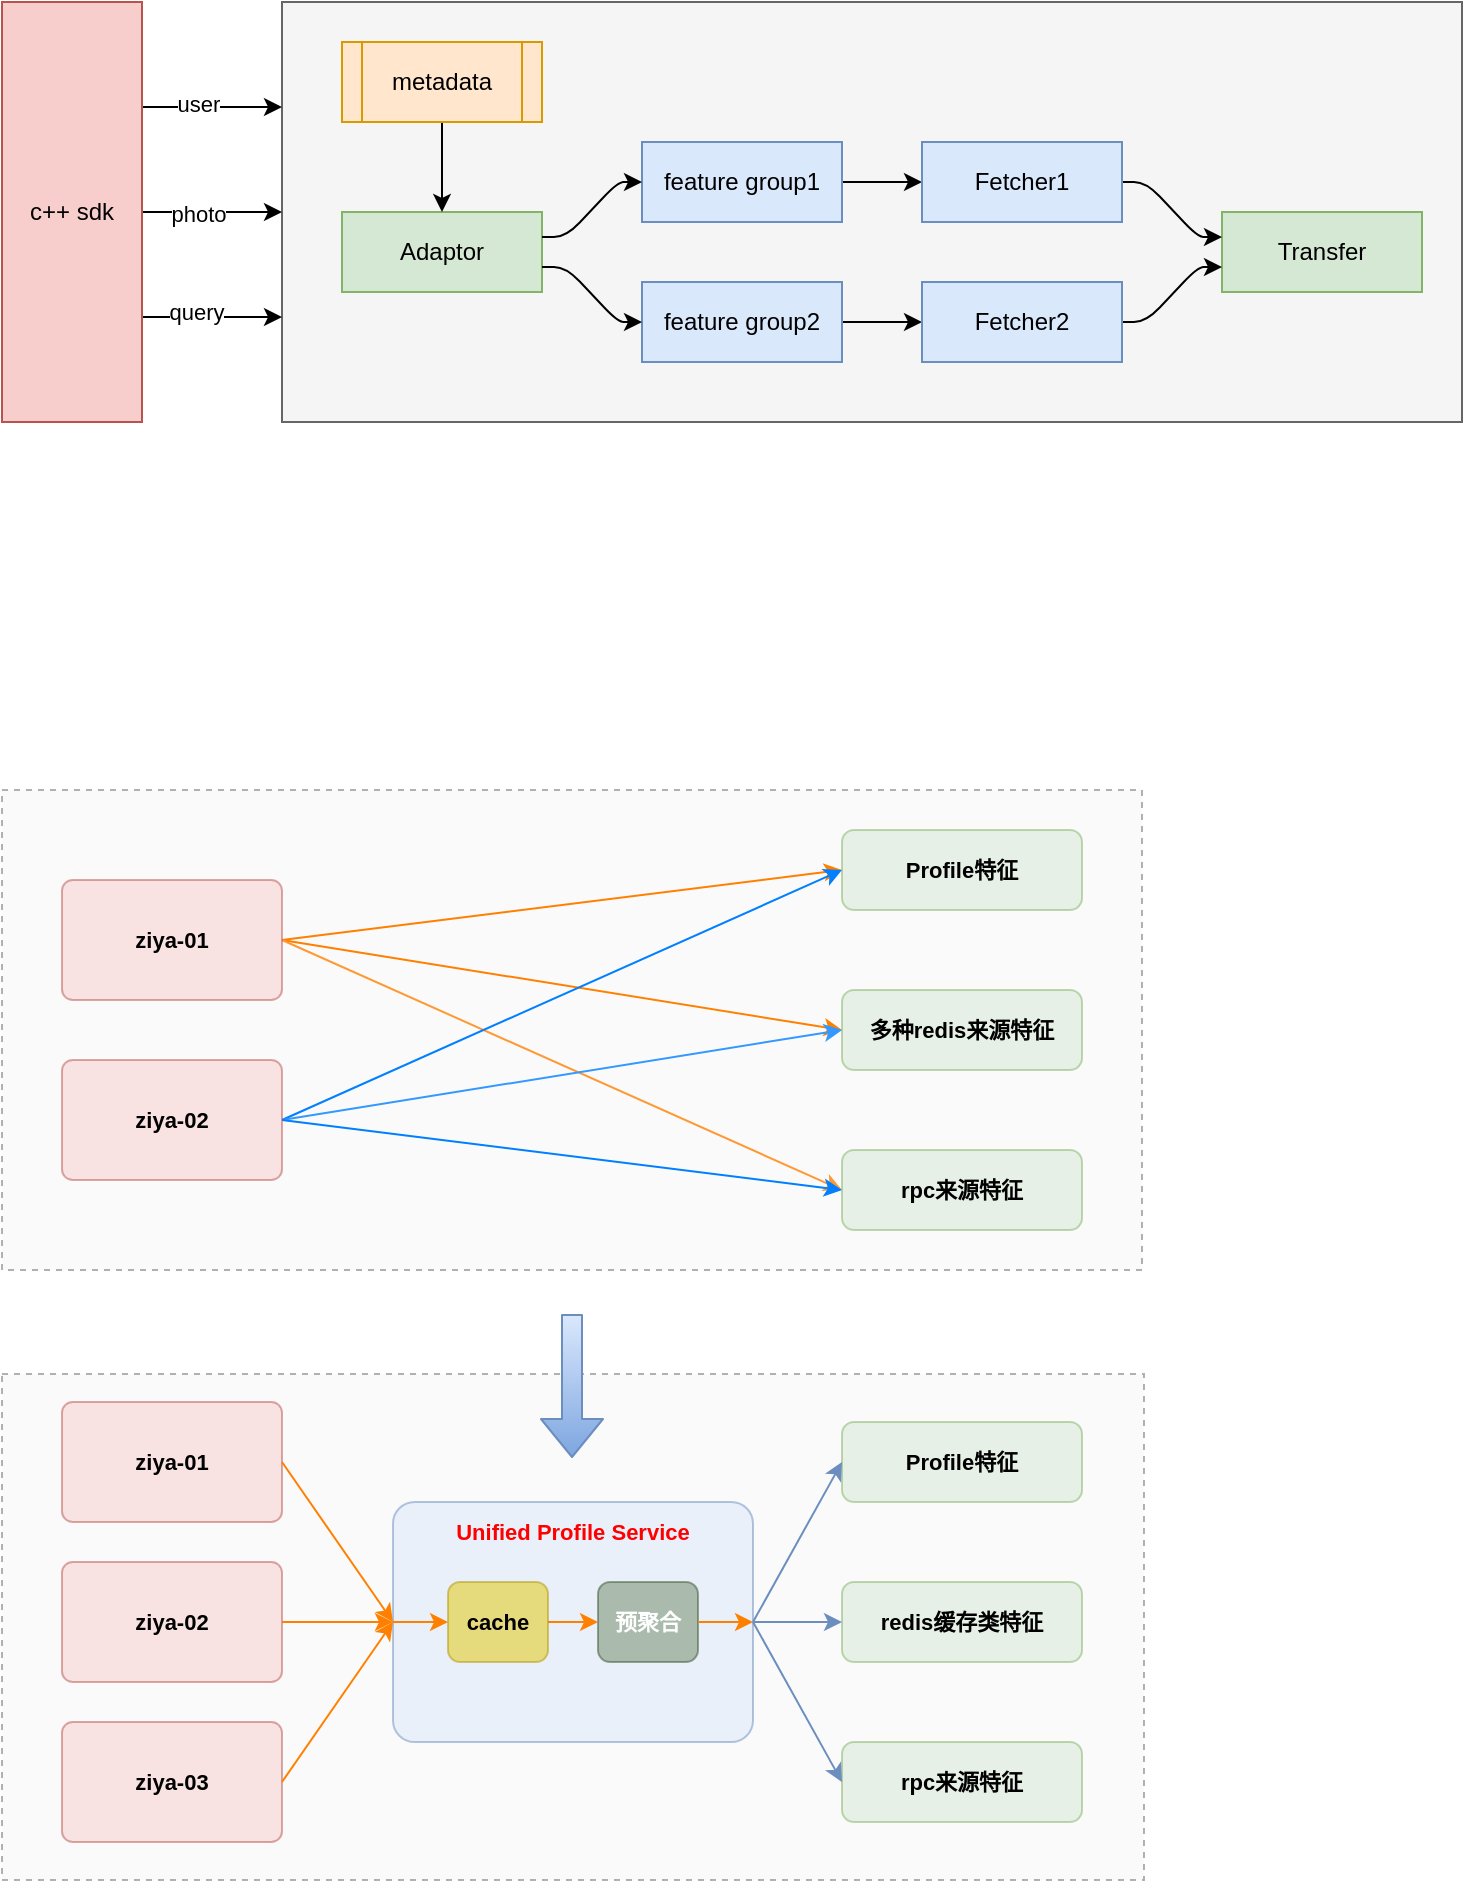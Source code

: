 <mxfile>
    <diagram id="f52rihW0sQ8i86ak_IPI" name="第 1 页">
        <mxGraphModel dx="2013" dy="1416" grid="0" gridSize="10" guides="1" tooltips="1" connect="1" arrows="1" fold="1" page="0" pageScale="1" pageWidth="827" pageHeight="1169" math="0" shadow="0">
            <root>
                <mxCell id="0"/>
                <mxCell id="1" parent="0"/>
                <mxCell id="136" value="" style="rounded=0;whiteSpace=wrap;html=1;fillColor=#f5f5f5;strokeColor=#666666;fontColor=#333333;" parent="1" vertex="1">
                    <mxGeometry x="160" y="330" width="590" height="210" as="geometry"/>
                </mxCell>
                <mxCell id="105" value="Adaptor" style="whiteSpace=wrap;html=1;fillColor=#d5e8d4;strokeColor=#82b366;" parent="1" vertex="1">
                    <mxGeometry x="190" y="435" width="100" height="40" as="geometry"/>
                </mxCell>
                <mxCell id="124" value="" style="edgeStyle=none;html=1;" parent="1" source="106" target="123" edge="1">
                    <mxGeometry relative="1" as="geometry"/>
                </mxCell>
                <mxCell id="106" value="feature group1" style="whiteSpace=wrap;html=1;fillColor=#dae8fc;strokeColor=#6c8ebf;" parent="1" vertex="1">
                    <mxGeometry x="340" y="400" width="100" height="40" as="geometry"/>
                </mxCell>
                <mxCell id="107" value="" style="html=1;rounded=1;curved=0;sourcePerimeterSpacing=0;targetPerimeterSpacing=0;startSize=6;endSize=6;noEdgeStyle=1;orthogonal=1;" parent="1" source="105" target="106" edge="1">
                    <mxGeometry relative="1" as="geometry">
                        <Array as="points">
                            <mxPoint x="302" y="447.5"/>
                            <mxPoint x="328" y="420"/>
                        </Array>
                    </mxGeometry>
                </mxCell>
                <mxCell id="126" value="" style="edgeStyle=none;html=1;" parent="1" source="108" target="125" edge="1">
                    <mxGeometry relative="1" as="geometry"/>
                </mxCell>
                <mxCell id="108" value="feature group2" style="whiteSpace=wrap;html=1;fillColor=#dae8fc;strokeColor=#6c8ebf;" parent="1" vertex="1">
                    <mxGeometry x="340" y="470" width="100" height="40" as="geometry"/>
                </mxCell>
                <mxCell id="109" value="" style="html=1;rounded=1;curved=0;sourcePerimeterSpacing=0;targetPerimeterSpacing=0;startSize=6;endSize=6;noEdgeStyle=1;orthogonal=1;" parent="1" source="105" target="108" edge="1">
                    <mxGeometry relative="1" as="geometry">
                        <Array as="points">
                            <mxPoint x="302" y="462.5"/>
                            <mxPoint x="328" y="490"/>
                        </Array>
                    </mxGeometry>
                </mxCell>
                <mxCell id="117" value="Transfer" style="whiteSpace=wrap;html=1;fillColor=#d5e8d4;strokeColor=#82b366;" parent="1" vertex="1">
                    <mxGeometry x="630" y="435" width="100" height="40" as="geometry"/>
                </mxCell>
                <mxCell id="118" value="" style="html=1;rounded=1;curved=0;sourcePerimeterSpacing=0;targetPerimeterSpacing=0;startSize=6;endSize=6;noEdgeStyle=1;orthogonal=1;" parent="1" target="117" edge="1">
                    <mxGeometry relative="1" as="geometry">
                        <Array as="points">
                            <mxPoint x="592" y="420"/>
                            <mxPoint x="618" y="447.5"/>
                        </Array>
                        <mxPoint x="580" y="420" as="sourcePoint"/>
                    </mxGeometry>
                </mxCell>
                <mxCell id="119" value="" style="html=1;rounded=1;curved=0;sourcePerimeterSpacing=0;targetPerimeterSpacing=0;startSize=6;endSize=6;noEdgeStyle=1;orthogonal=1;" parent="1" target="117" edge="1">
                    <mxGeometry relative="1" as="geometry">
                        <Array as="points">
                            <mxPoint x="592" y="490"/>
                            <mxPoint x="618" y="462.5"/>
                        </Array>
                        <mxPoint x="580" y="490" as="sourcePoint"/>
                    </mxGeometry>
                </mxCell>
                <mxCell id="123" value="Fetcher1" style="whiteSpace=wrap;html=1;fillColor=#dae8fc;strokeColor=#6c8ebf;" parent="1" vertex="1">
                    <mxGeometry x="480" y="400" width="100" height="40" as="geometry"/>
                </mxCell>
                <mxCell id="125" value="Fetcher2" style="whiteSpace=wrap;html=1;fillColor=#dae8fc;strokeColor=#6c8ebf;" parent="1" vertex="1">
                    <mxGeometry x="480" y="470" width="100" height="40" as="geometry"/>
                </mxCell>
                <mxCell id="128" style="edgeStyle=none;html=1;exitX=0.5;exitY=1;exitDx=0;exitDy=0;entryX=0.5;entryY=0;entryDx=0;entryDy=0;" parent="1" source="127" target="105" edge="1">
                    <mxGeometry relative="1" as="geometry"/>
                </mxCell>
                <mxCell id="127" value="metadata" style="shape=process;whiteSpace=wrap;html=1;backgroundOutline=1;fillColor=#ffe6cc;strokeColor=#d79b00;" parent="1" vertex="1">
                    <mxGeometry x="190" y="350" width="100" height="40" as="geometry"/>
                </mxCell>
                <mxCell id="137" style="edgeStyle=none;html=1;exitX=1;exitY=0.25;exitDx=0;exitDy=0;entryX=0;entryY=0.25;entryDx=0;entryDy=0;" parent="1" source="129" target="136" edge="1">
                    <mxGeometry relative="1" as="geometry"/>
                </mxCell>
                <mxCell id="141" value="user" style="edgeLabel;html=1;align=center;verticalAlign=middle;resizable=0;points=[];" parent="137" vertex="1" connectable="0">
                    <mxGeometry x="-0.2" y="-1" relative="1" as="geometry">
                        <mxPoint y="-3" as="offset"/>
                    </mxGeometry>
                </mxCell>
                <mxCell id="138" style="edgeStyle=none;html=1;exitX=1;exitY=0.5;exitDx=0;exitDy=0;entryX=0;entryY=0.5;entryDx=0;entryDy=0;" parent="1" source="129" target="136" edge="1">
                    <mxGeometry relative="1" as="geometry"/>
                </mxCell>
                <mxCell id="142" value="photo" style="edgeLabel;html=1;align=center;verticalAlign=middle;resizable=0;points=[];" parent="138" vertex="1" connectable="0">
                    <mxGeometry x="-0.2" y="-1" relative="1" as="geometry">
                        <mxPoint as="offset"/>
                    </mxGeometry>
                </mxCell>
                <mxCell id="140" style="edgeStyle=none;html=1;exitX=1;exitY=0.75;exitDx=0;exitDy=0;entryX=0;entryY=0.75;entryDx=0;entryDy=0;" parent="1" source="129" target="136" edge="1">
                    <mxGeometry relative="1" as="geometry"/>
                </mxCell>
                <mxCell id="143" value="query" style="edgeLabel;html=1;align=center;verticalAlign=middle;resizable=0;points=[];" parent="140" vertex="1" connectable="0">
                    <mxGeometry x="-0.233" y="4" relative="1" as="geometry">
                        <mxPoint y="1" as="offset"/>
                    </mxGeometry>
                </mxCell>
                <mxCell id="129" value="c++ sdk" style="whiteSpace=wrap;html=1;fillColor=#f8cecc;strokeColor=#b85450;" parent="1" vertex="1">
                    <mxGeometry x="20" y="330" width="70" height="210" as="geometry"/>
                </mxCell>
                <mxCell id="144" value="" style="rounded=0;whiteSpace=wrap;html=1;fontSize=11;opacity=50;fontStyle=1;fillColor=#f5f5f5;strokeColor=#666666;fontColor=#333333;dashed=1;" vertex="1" parent="1">
                    <mxGeometry x="20" y="724" width="570" height="240" as="geometry"/>
                </mxCell>
                <mxCell id="146" value="Profile特征" style="rounded=1;whiteSpace=wrap;html=1;fontSize=11;opacity=50;fontStyle=1;fillColor=#d5e8d4;strokeColor=#82b366;" vertex="1" parent="1">
                    <mxGeometry x="440" y="744" width="120" height="40" as="geometry"/>
                </mxCell>
                <mxCell id="147" value="多种redis来源特征" style="rounded=1;whiteSpace=wrap;html=1;fontSize=11;opacity=50;fontStyle=1;fillColor=#d5e8d4;strokeColor=#82b366;" vertex="1" parent="1">
                    <mxGeometry x="440" y="824" width="120" height="40" as="geometry"/>
                </mxCell>
                <mxCell id="148" value="rpc来源特征" style="rounded=1;whiteSpace=wrap;html=1;fontSize=11;opacity=50;fontStyle=1;fillColor=#d5e8d4;strokeColor=#82b366;" vertex="1" parent="1">
                    <mxGeometry x="440" y="904" width="120" height="40" as="geometry"/>
                </mxCell>
                <mxCell id="149" value="" style="endArrow=classic;html=1;rounded=0;strokeColor=#FF8000;fontSize=11;fontColor=#000000;fillColor=#FFCCCC;exitX=1;exitY=0.5;exitDx=0;exitDy=0;entryX=0;entryY=0.5;entryDx=0;entryDy=0;fontStyle=1" edge="1" parent="1" source="178" target="146">
                    <mxGeometry width="50" height="50" relative="1" as="geometry">
                        <mxPoint x="190" y="794.0" as="sourcePoint"/>
                        <mxPoint x="290" y="794" as="targetPoint"/>
                    </mxGeometry>
                </mxCell>
                <mxCell id="150" value="" style="endArrow=classic;html=1;rounded=0;strokeColor=#FF8000;fontSize=11;fontColor=#000000;fillColor=#FFCCCC;entryX=0;entryY=0.5;entryDx=0;entryDy=0;exitX=1;exitY=0.5;exitDx=0;exitDy=0;fontStyle=1" edge="1" parent="1" source="178" target="147">
                    <mxGeometry width="50" height="50" relative="1" as="geometry">
                        <mxPoint x="190" y="794.0" as="sourcePoint"/>
                        <mxPoint x="120" y="834" as="targetPoint"/>
                    </mxGeometry>
                </mxCell>
                <mxCell id="151" value="" style="endArrow=classic;html=1;rounded=0;strokeColor=#FF9933;fontSize=11;fontColor=#000000;fillColor=#FFCCCC;exitX=1;exitY=0.5;exitDx=0;exitDy=0;entryX=0;entryY=0.5;entryDx=0;entryDy=0;fontStyle=1" edge="1" parent="1" source="178" target="148">
                    <mxGeometry width="50" height="50" relative="1" as="geometry">
                        <mxPoint x="190" y="794.0" as="sourcePoint"/>
                        <mxPoint x="270" y="1044" as="targetPoint"/>
                    </mxGeometry>
                </mxCell>
                <mxCell id="152" value="" style="rounded=0;whiteSpace=wrap;html=1;fontSize=11;opacity=50;fontStyle=1;fillColor=#f5f5f5;strokeColor=#666666;fontColor=#333333;dashed=1;" vertex="1" parent="1">
                    <mxGeometry x="20" y="1016" width="571" height="253" as="geometry"/>
                </mxCell>
                <mxCell id="153" value="" style="rounded=1;whiteSpace=wrap;html=1;fontSize=11;opacity=50;arcSize=9;fillColor=#dae8fc;strokeColor=#6c8ebf;fontStyle=1" vertex="1" parent="1">
                    <mxGeometry x="215.5" y="1080" width="180" height="120" as="geometry"/>
                </mxCell>
                <mxCell id="154" value="Profile特征" style="rounded=1;whiteSpace=wrap;html=1;fontSize=11;opacity=50;fontStyle=1;fillColor=#d5e8d4;strokeColor=#82b366;" vertex="1" parent="1">
                    <mxGeometry x="440" y="1040" width="120" height="40" as="geometry"/>
                </mxCell>
                <mxCell id="155" value="redis缓存类特征" style="rounded=1;whiteSpace=wrap;html=1;fontSize=11;opacity=50;fontStyle=1;fillColor=#d5e8d4;strokeColor=#82b366;" vertex="1" parent="1">
                    <mxGeometry x="440" y="1120" width="120" height="40" as="geometry"/>
                </mxCell>
                <mxCell id="156" value="rpc来源特征" style="rounded=1;whiteSpace=wrap;html=1;fontSize=11;opacity=50;fontStyle=1;fillColor=#d5e8d4;strokeColor=#82b366;" vertex="1" parent="1">
                    <mxGeometry x="440" y="1200" width="120" height="40" as="geometry"/>
                </mxCell>
                <mxCell id="157" value="" style="endArrow=classic;html=1;rounded=0;strokeColor=#6c8ebf;fontSize=11;fontColor=#007FFF;fillColor=#dae8fc;exitX=1;exitY=0.5;exitDx=0;exitDy=0;entryX=0;entryY=0.5;entryDx=0;entryDy=0;fontStyle=1" edge="1" parent="1" source="153" target="154">
                    <mxGeometry width="50" height="50" relative="1" as="geometry">
                        <mxPoint x="400" y="1150" as="sourcePoint"/>
                        <mxPoint x="450" y="1100" as="targetPoint"/>
                    </mxGeometry>
                </mxCell>
                <mxCell id="158" value="" style="endArrow=classic;html=1;rounded=0;strokeColor=#6c8ebf;fontSize=11;fontColor=#000000;fillColor=#dae8fc;entryX=0;entryY=0.5;entryDx=0;entryDy=0;exitX=1;exitY=0.5;exitDx=0;exitDy=0;fontStyle=1" edge="1" parent="1" source="153" target="155">
                    <mxGeometry width="50" height="50" relative="1" as="geometry">
                        <mxPoint x="230" y="1190" as="sourcePoint"/>
                        <mxPoint x="280" y="1140" as="targetPoint"/>
                    </mxGeometry>
                </mxCell>
                <mxCell id="159" value="" style="endArrow=classic;html=1;rounded=0;strokeColor=#6c8ebf;fontSize=11;fontColor=#000000;fillColor=#dae8fc;exitX=1;exitY=0.5;exitDx=0;exitDy=0;entryX=0;entryY=0.5;entryDx=0;entryDy=0;fontStyle=1" edge="1" parent="1" source="153" target="156">
                    <mxGeometry width="50" height="50" relative="1" as="geometry">
                        <mxPoint x="380" y="1400" as="sourcePoint"/>
                        <mxPoint x="430" y="1350" as="targetPoint"/>
                    </mxGeometry>
                </mxCell>
                <mxCell id="161" value="" style="endArrow=classic;html=1;rounded=0;strokeColor=#007FFF;fontSize=11;fontColor=#000000;fillColor=#FFCCCC;entryX=0;entryY=0.5;entryDx=0;entryDy=0;fontStyle=1;exitX=1;exitY=0.5;exitDx=0;exitDy=0;" edge="1" parent="1" target="146" source="179">
                    <mxGeometry width="50" height="50" relative="1" as="geometry">
                        <mxPoint x="190" y="894" as="sourcePoint"/>
                        <mxPoint x="240" y="844" as="targetPoint"/>
                    </mxGeometry>
                </mxCell>
                <mxCell id="162" value="" style="endArrow=classic;html=1;rounded=0;strokeColor=#3399FF;fontSize=11;fontColor=#000000;fillColor=#FFCCCC;exitX=1;exitY=0.5;exitDx=0;exitDy=0;entryX=0;entryY=0.5;entryDx=0;entryDy=0;fontStyle=1" edge="1" parent="1" source="179" target="147">
                    <mxGeometry width="50" height="50" relative="1" as="geometry">
                        <mxPoint x="190" y="894.0" as="sourcePoint"/>
                        <mxPoint x="260" y="1044" as="targetPoint"/>
                    </mxGeometry>
                </mxCell>
                <mxCell id="163" value="" style="endArrow=classic;html=1;rounded=0;strokeColor=#007FFF;fontSize=11;fontColor=#000000;fillColor=#FFCCCC;fontStyle=1;entryX=0;entryY=0.5;entryDx=0;entryDy=0;exitX=1;exitY=0.5;exitDx=0;exitDy=0;" edge="1" parent="1" source="179" target="148">
                    <mxGeometry width="50" height="50" relative="1" as="geometry">
                        <mxPoint x="190" y="894" as="sourcePoint"/>
                        <mxPoint x="310" y="924" as="targetPoint"/>
                    </mxGeometry>
                </mxCell>
                <mxCell id="165" value="cache" style="rounded=1;whiteSpace=wrap;html=1;fontSize=11;opacity=50;fillColor=#e3c800;strokeColor=#B09500;fontColor=#000000;fontStyle=1" vertex="1" parent="1">
                    <mxGeometry x="243" y="1120" width="50" height="40" as="geometry"/>
                </mxCell>
                <mxCell id="166" value="预聚合" style="rounded=1;whiteSpace=wrap;html=1;fontSize=11;opacity=50;fillColor=#6d8764;strokeColor=#3A5431;fontColor=#ffffff;fontStyle=1" vertex="1" parent="1">
                    <mxGeometry x="318" y="1120" width="50" height="40" as="geometry"/>
                </mxCell>
                <mxCell id="167" value="" style="endArrow=classic;html=1;rounded=0;strokeColor=#FF8000;fontSize=11;fontColor=#000000;fillColor=#FFCCCC;exitX=0;exitY=0.5;exitDx=0;exitDy=0;entryX=0;entryY=0.5;entryDx=0;entryDy=0;fontStyle=1" edge="1" parent="1" source="153" target="165">
                    <mxGeometry width="50" height="50" relative="1" as="geometry">
                        <mxPoint x="225.5" y="1230" as="sourcePoint"/>
                        <mxPoint x="275.5" y="1180" as="targetPoint"/>
                    </mxGeometry>
                </mxCell>
                <mxCell id="168" value="" style="endArrow=classic;html=1;rounded=0;strokeColor=#FF8000;fontSize=11;fontColor=#000000;fillColor=#FFCCCC;entryX=0;entryY=0.5;entryDx=0;entryDy=0;fontStyle=1;exitX=1;exitY=0.5;exitDx=0;exitDy=0;" edge="1" parent="1" target="166" source="165">
                    <mxGeometry width="50" height="50" relative="1" as="geometry">
                        <mxPoint x="300" y="1140" as="sourcePoint"/>
                        <mxPoint x="305.5" y="1141" as="targetPoint"/>
                    </mxGeometry>
                </mxCell>
                <mxCell id="169" value="" style="endArrow=classic;html=1;rounded=0;strokeColor=#FF8000;fontSize=11;fontColor=#000000;fillColor=#FFCCCC;exitX=1;exitY=0.5;exitDx=0;exitDy=0;entryX=1;entryY=0.5;entryDx=0;entryDy=0;fontStyle=1" edge="1" parent="1" source="166" target="153">
                    <mxGeometry width="50" height="50" relative="1" as="geometry">
                        <mxPoint x="295.5" y="1151" as="sourcePoint"/>
                        <mxPoint x="315.5" y="1151" as="targetPoint"/>
                    </mxGeometry>
                </mxCell>
                <mxCell id="170" value="Unified Profile Service" style="text;html=1;strokeColor=none;fillColor=none;align=center;verticalAlign=middle;whiteSpace=wrap;rounded=0;fontSize=11;fontColor=#FF0000;opacity=50;fontStyle=1" vertex="1" parent="1">
                    <mxGeometry x="243" y="1080" width="125" height="30" as="geometry"/>
                </mxCell>
                <mxCell id="171" value="ziya-01" style="rounded=1;whiteSpace=wrap;html=1;fontSize=11;opacity=50;arcSize=9;fontStyle=1;fillColor=#f8cecc;strokeColor=#b85450;" vertex="1" parent="1">
                    <mxGeometry x="50" y="1030" width="110" height="60" as="geometry"/>
                </mxCell>
                <mxCell id="172" value="ziya-02" style="rounded=1;whiteSpace=wrap;html=1;fontSize=11;opacity=50;arcSize=9;fontStyle=1;fillColor=#f8cecc;strokeColor=#b85450;" vertex="1" parent="1">
                    <mxGeometry x="50" y="1110" width="110" height="60" as="geometry"/>
                </mxCell>
                <mxCell id="173" value="ziya-03" style="rounded=1;whiteSpace=wrap;html=1;fontSize=11;opacity=50;arcSize=9;fontStyle=1;fillColor=#f8cecc;strokeColor=#b85450;" vertex="1" parent="1">
                    <mxGeometry x="50" y="1190" width="110" height="60" as="geometry"/>
                </mxCell>
                <mxCell id="174" value="" style="endArrow=classic;html=1;rounded=0;strokeColor=#FF8000;fontSize=11;fontColor=#FF0000;fillColor=#FFCCCC;exitX=1;exitY=0.5;exitDx=0;exitDy=0;entryX=0;entryY=0.5;entryDx=0;entryDy=0;fontStyle=1" edge="1" parent="1" source="171" target="153">
                    <mxGeometry width="50" height="50" relative="1" as="geometry">
                        <mxPoint x="150" y="1410" as="sourcePoint"/>
                        <mxPoint x="200" y="1360" as="targetPoint"/>
                    </mxGeometry>
                </mxCell>
                <mxCell id="176" value="" style="endArrow=classic;html=1;rounded=0;strokeColor=#FF8000;fontSize=11;fontColor=#FF0000;fillColor=#FFCCCC;exitX=1;exitY=0.5;exitDx=0;exitDy=0;entryX=0;entryY=0.5;entryDx=0;entryDy=0;fontStyle=1" edge="1" parent="1" source="173" target="153">
                    <mxGeometry width="50" height="50" relative="1" as="geometry">
                        <mxPoint x="130" y="1070" as="sourcePoint"/>
                        <mxPoint x="180" y="1150" as="targetPoint"/>
                    </mxGeometry>
                </mxCell>
                <mxCell id="175" value="" style="endArrow=classic;html=1;rounded=0;strokeColor=#FF8000;fontSize=11;fontColor=#FF0000;fillColor=#FFCCCC;exitX=1;exitY=0.5;exitDx=0;exitDy=0;fontStyle=1;entryX=0;entryY=0.5;entryDx=0;entryDy=0;" edge="1" parent="1" source="172" target="153">
                    <mxGeometry width="50" height="50" relative="1" as="geometry">
                        <mxPoint x="130" y="1080" as="sourcePoint"/>
                        <mxPoint x="210" y="1140" as="targetPoint"/>
                    </mxGeometry>
                </mxCell>
                <mxCell id="178" value="ziya-01" style="rounded=1;whiteSpace=wrap;html=1;fontSize=11;opacity=50;arcSize=9;fontStyle=1;fillColor=#f8cecc;strokeColor=#b85450;" vertex="1" parent="1">
                    <mxGeometry x="50" y="769" width="110" height="60" as="geometry"/>
                </mxCell>
                <mxCell id="179" value="ziya-02" style="rounded=1;whiteSpace=wrap;html=1;fontSize=11;opacity=50;arcSize=9;fontStyle=1;fillColor=#f8cecc;strokeColor=#b85450;" vertex="1" parent="1">
                    <mxGeometry x="50" y="859" width="110" height="60" as="geometry"/>
                </mxCell>
                <mxCell id="180" value="" style="shape=flexArrow;endArrow=classic;html=1;fillColor=#dae8fc;strokeColor=#6c8ebf;gradientColor=#7ea6e0;" edge="1" parent="1">
                    <mxGeometry width="50" height="50" relative="1" as="geometry">
                        <mxPoint x="305" y="986" as="sourcePoint"/>
                        <mxPoint x="305" y="1058" as="targetPoint"/>
                    </mxGeometry>
                </mxCell>
            </root>
        </mxGraphModel>
    </diagram>
</mxfile>